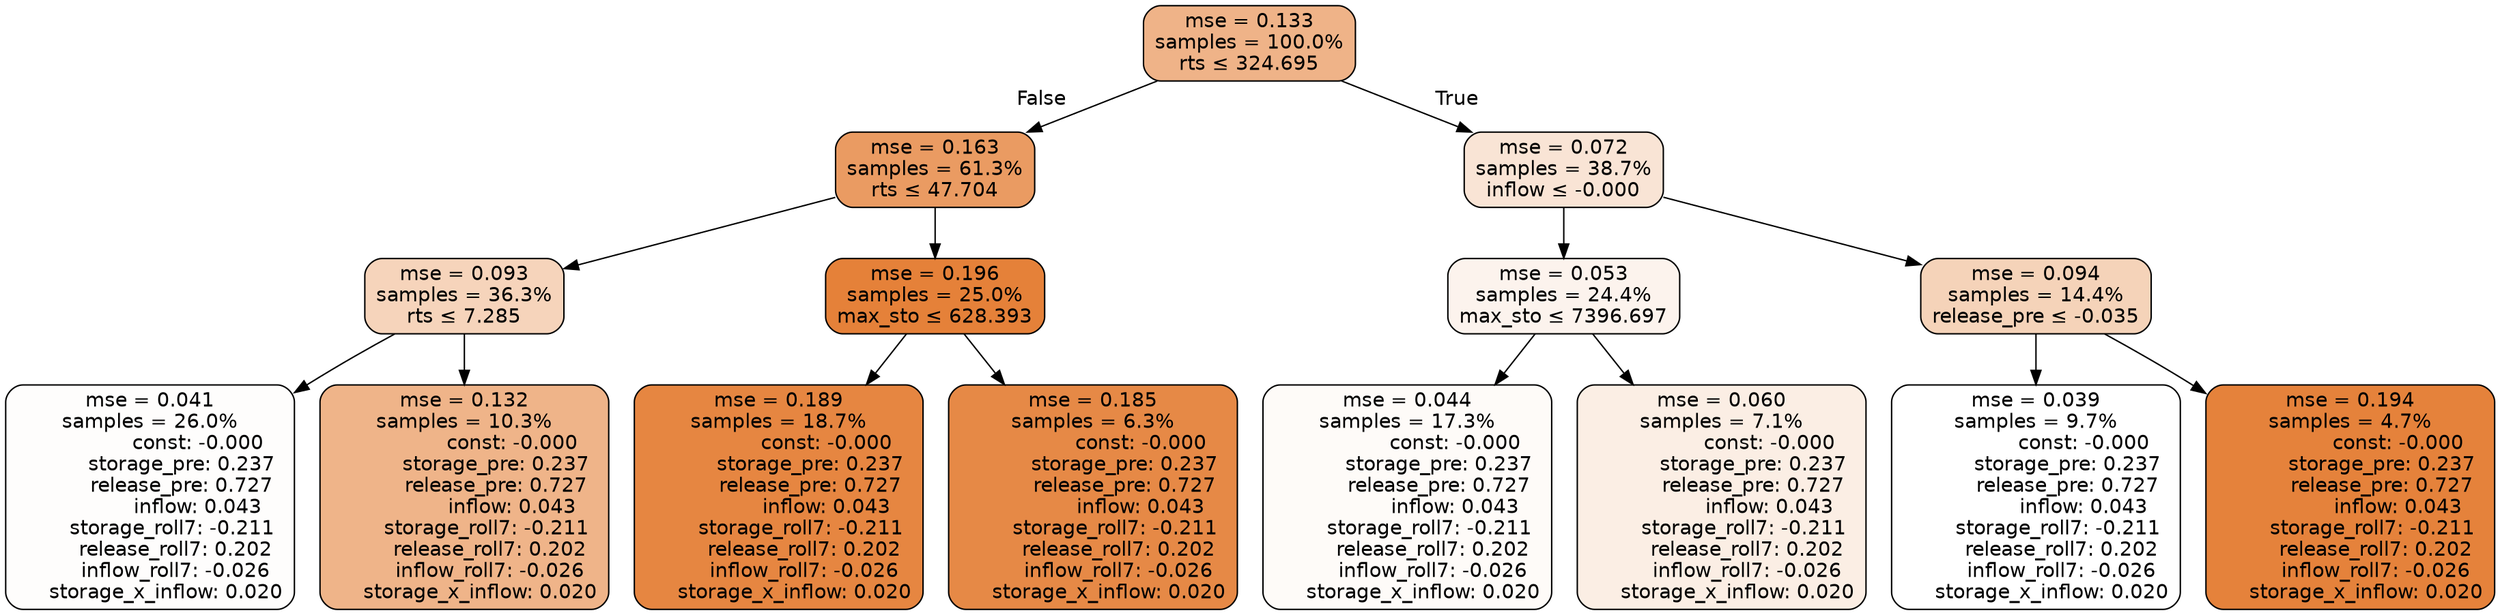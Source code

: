 digraph tree {
node [shape=rectangle, style="filled, rounded", color="black", fontname=helvetica] ;
edge [fontname=helvetica] ;
	"0" [label="mse = 0.133
samples = 100.0%
rts &le; 324.695", fillcolor="#efb388"]
	"1" [label="mse = 0.163
samples = 61.3%
rts &le; 47.704", fillcolor="#ea9b62"]
	"2" [label="mse = 0.093
samples = 36.3%
rts &le; 7.285", fillcolor="#f6d4bb"]
	"3" [label="mse = 0.041
samples = 26.0%
               const: -0.000
          storage_pre: 0.237
          release_pre: 0.727
               inflow: 0.043
       storage_roll7: -0.211
        release_roll7: 0.202
        inflow_roll7: -0.026
     storage_x_inflow: 0.020", fillcolor="#fefdfc"]
	"4" [label="mse = 0.132
samples = 10.3%
               const: -0.000
          storage_pre: 0.237
          release_pre: 0.727
               inflow: 0.043
       storage_roll7: -0.211
        release_roll7: 0.202
        inflow_roll7: -0.026
     storage_x_inflow: 0.020", fillcolor="#efb489"]
	"5" [label="mse = 0.196
samples = 25.0%
max_sto &le; 628.393", fillcolor="#e58139"]
	"6" [label="mse = 0.189
samples = 18.7%
               const: -0.000
          storage_pre: 0.237
          release_pre: 0.727
               inflow: 0.043
       storage_roll7: -0.211
        release_roll7: 0.202
        inflow_roll7: -0.026
     storage_x_inflow: 0.020", fillcolor="#e68641"]
	"7" [label="mse = 0.185
samples = 6.3%
               const: -0.000
          storage_pre: 0.237
          release_pre: 0.727
               inflow: 0.043
       storage_roll7: -0.211
        release_roll7: 0.202
        inflow_roll7: -0.026
     storage_x_inflow: 0.020", fillcolor="#e68946"]
	"8" [label="mse = 0.072
samples = 38.7%
inflow &le; -0.000", fillcolor="#f9e4d5"]
	"9" [label="mse = 0.053
samples = 24.4%
max_sto &le; 7396.697", fillcolor="#fcf3ed"]
	"10" [label="mse = 0.044
samples = 17.3%
               const: -0.000
          storage_pre: 0.237
          release_pre: 0.727
               inflow: 0.043
       storage_roll7: -0.211
        release_roll7: 0.202
        inflow_roll7: -0.026
     storage_x_inflow: 0.020", fillcolor="#fefbf8"]
	"11" [label="mse = 0.060
samples = 7.1%
               const: -0.000
          storage_pre: 0.237
          release_pre: 0.727
               inflow: 0.043
       storage_roll7: -0.211
        release_roll7: 0.202
        inflow_roll7: -0.026
     storage_x_inflow: 0.020", fillcolor="#fbeee4"]
	"12" [label="mse = 0.094
samples = 14.4%
release_pre &le; -0.035", fillcolor="#f5d3b9"]
	"13" [label="mse = 0.039
samples = 9.7%
               const: -0.000
          storage_pre: 0.237
          release_pre: 0.727
               inflow: 0.043
       storage_roll7: -0.211
        release_roll7: 0.202
        inflow_roll7: -0.026
     storage_x_inflow: 0.020", fillcolor="#ffffff"]
	"14" [label="mse = 0.194
samples = 4.7%
               const: -0.000
          storage_pre: 0.237
          release_pre: 0.727
               inflow: 0.043
       storage_roll7: -0.211
        release_roll7: 0.202
        inflow_roll7: -0.026
     storage_x_inflow: 0.020", fillcolor="#e5823b"]

	"0" -> "1" [labeldistance=2.5, labelangle=45, headlabel="False"]
	"1" -> "2"
	"2" -> "3"
	"2" -> "4"
	"1" -> "5"
	"5" -> "6"
	"5" -> "7"
	"0" -> "8" [labeldistance=2.5, labelangle=-45, headlabel="True"]
	"8" -> "9"
	"9" -> "10"
	"9" -> "11"
	"8" -> "12"
	"12" -> "13"
	"12" -> "14"
}